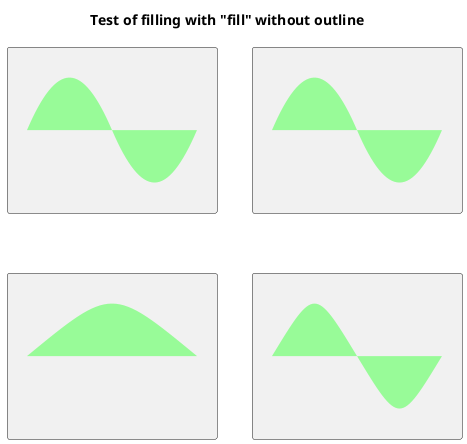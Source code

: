 {
  "sha1": "tvu6ndpomz3x31c6e99uxav4ir9axkh",
  "insertion": {
    "when": "2025-05-14T17:45:29.453Z",
    "url": "https://developer.mozilla.org/en-US/docs/Web/SVG/Tutorials/SVG_from_scratch/Paths",
    "user": "The-Lum"
  }
}
@startuml
title Test of filling with "fill" without outline
sprite TEST_1 <svg width="190" height="160" >
  <path
    d="M 10 80 C 40 10, 65 10, 95 80 S 150 150, 180 80"
    fill="palegreen" />
</svg>

sprite TEST_2 <svg width="190" height="160" >
  <path
    d="M 10 80 C 40 10, 65 10, 95 80 S 150 150, 180 80"
    fill="palegreen" />
</svg>

sprite TEST_3 <svg width="190" height="160" >
  <path d="M 10 80 Q 95 10 180 80" fill="palegreen" />
</svg>

sprite TEST_4 <svg width="190" height="160" >
  <path
    d="M 10 80 Q 52.5 10, 95 80 T 180 80"
    fill="palegreen" />
</svg>

card "<$TEST_1>"
card "<$TEST_2>"
card "<$TEST_3>"
card "<$TEST_4>"
@enduml
